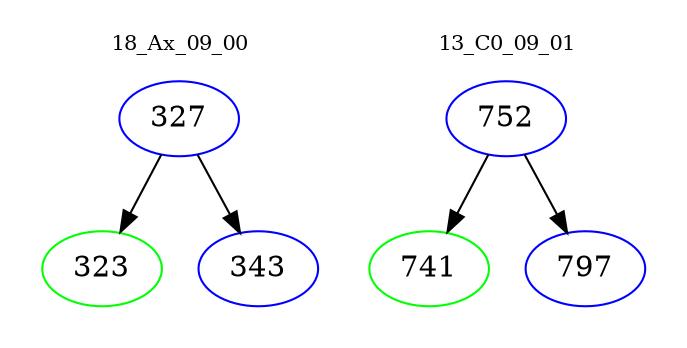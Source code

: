 digraph{
subgraph cluster_0 {
color = white
label = "18_Ax_09_00";
fontsize=10;
T0_327 [label="327", color="blue"]
T0_327 -> T0_323 [color="black"]
T0_323 [label="323", color="green"]
T0_327 -> T0_343 [color="black"]
T0_343 [label="343", color="blue"]
}
subgraph cluster_1 {
color = white
label = "13_C0_09_01";
fontsize=10;
T1_752 [label="752", color="blue"]
T1_752 -> T1_741 [color="black"]
T1_741 [label="741", color="green"]
T1_752 -> T1_797 [color="black"]
T1_797 [label="797", color="blue"]
}
}
